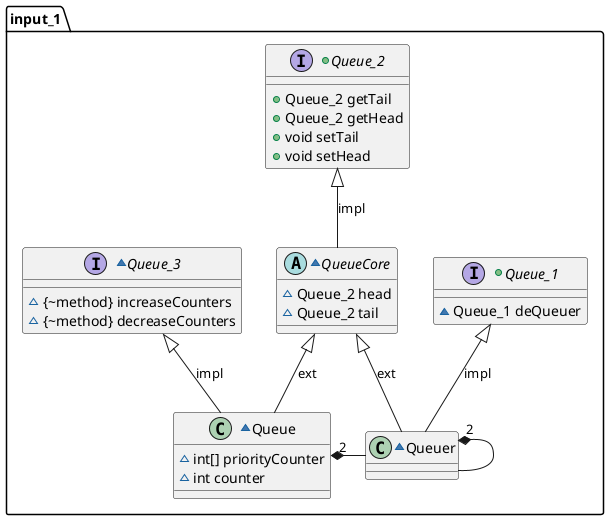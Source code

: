 @startuml
package input_1 {

    +interface Queue_1{
        __
            ~{method} Queue_1 deQueuer
    }

    ~class Queuer{
    }

    +interface Queue_2{
        __
            +{method} Queue_2 getTail
            +{method} Queue_2 getHead
            +{method} void setTail
            +{method} void setHead
    }

    ~abstract class QueueCore{
            ~{field} Queue_2 head
            ~{field} Queue_2 tail
    }

    ~interface Queue_3{
        __
            ~{~method} increaseCounters
            ~{~method} decreaseCounters
    }

    ~class Queue{
            ~{field} int[] priorityCounter
            ~{field} int counter
    }

    Queue_1 <|-- Queuer : impl
    Queue_2 <|-- QueueCore :impl
    Queue_3 <|-- Queue :impl

    QueueCore <|-- Queuer : ext
    QueueCore <|-- Queue : ext
    Queue "2" *- Queuer
    Queuer "2" *- Queuer

}
@enduml